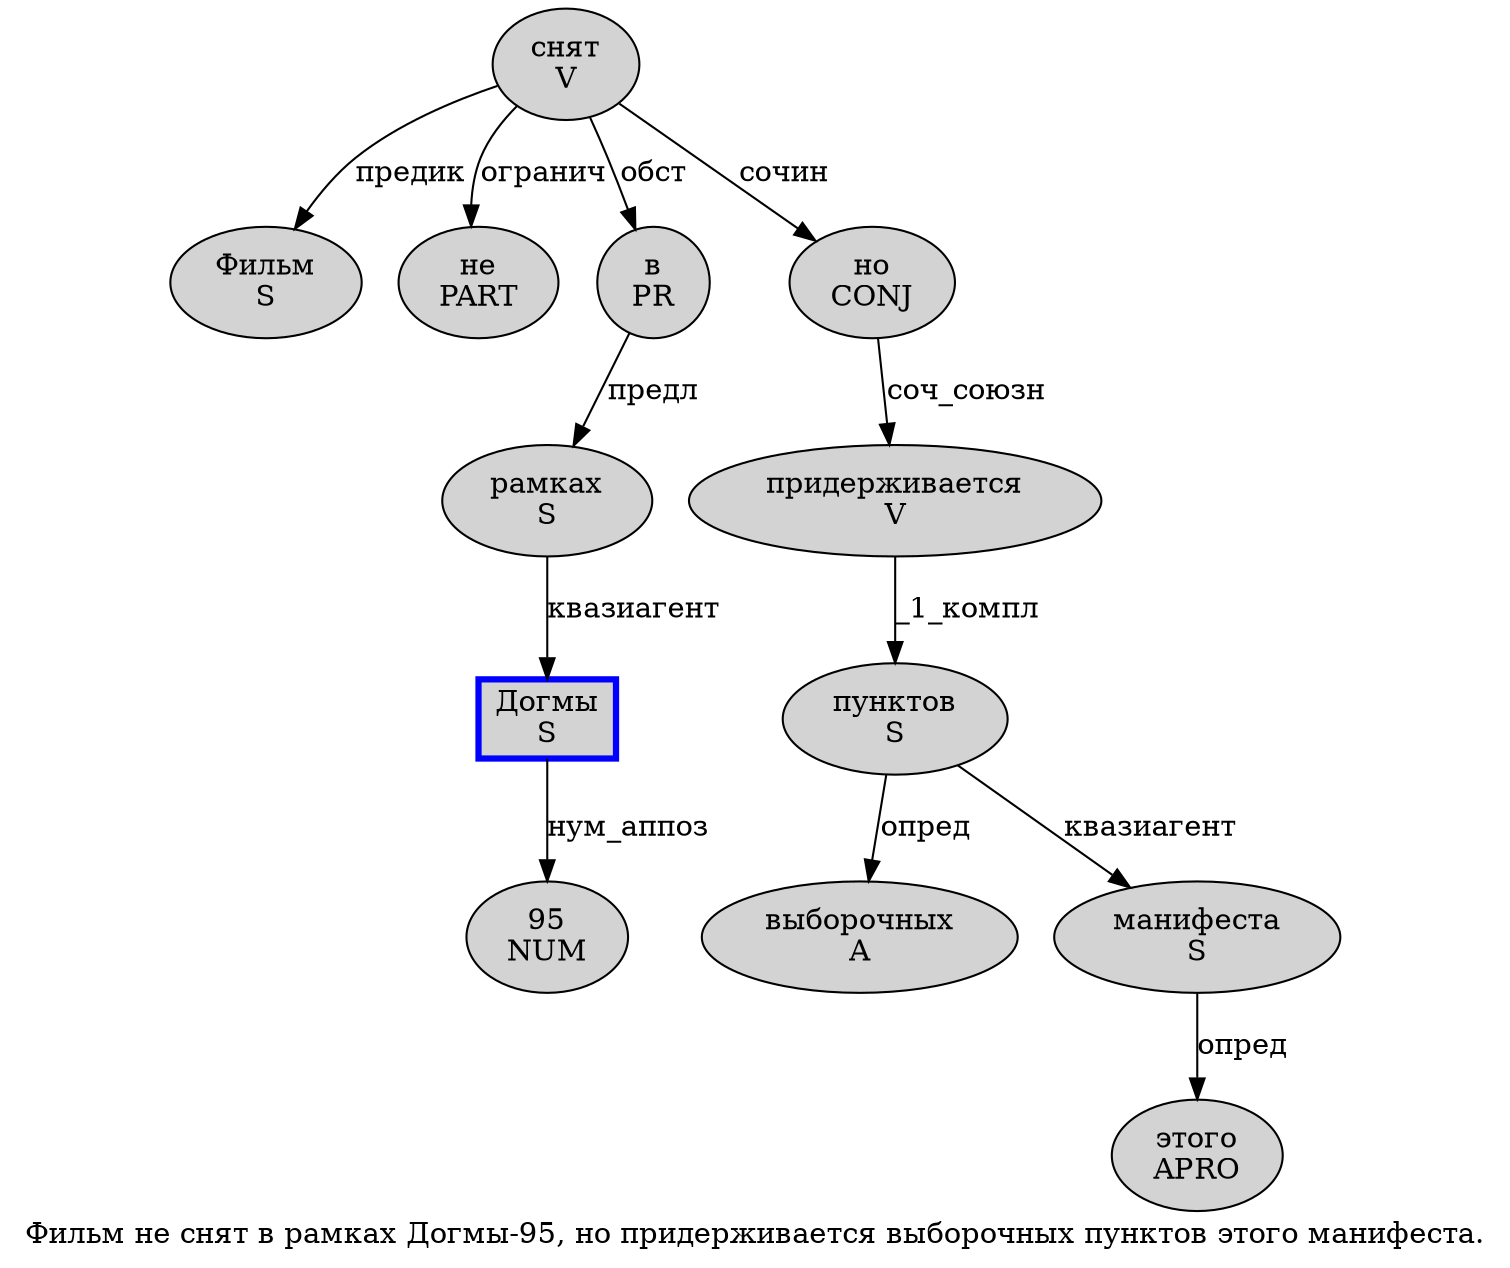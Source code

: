digraph SENTENCE_193 {
	graph [label="Фильм не снят в рамках Догмы-95, но придерживается выборочных пунктов этого манифеста."]
	node [style=filled]
		0 [label="Фильм
S" color="" fillcolor=lightgray penwidth=1 shape=ellipse]
		1 [label="не
PART" color="" fillcolor=lightgray penwidth=1 shape=ellipse]
		2 [label="снят
V" color="" fillcolor=lightgray penwidth=1 shape=ellipse]
		3 [label="в
PR" color="" fillcolor=lightgray penwidth=1 shape=ellipse]
		4 [label="рамках
S" color="" fillcolor=lightgray penwidth=1 shape=ellipse]
		5 [label="Догмы
S" color=blue fillcolor=lightgray penwidth=3 shape=box]
		7 [label="95
NUM" color="" fillcolor=lightgray penwidth=1 shape=ellipse]
		9 [label="но
CONJ" color="" fillcolor=lightgray penwidth=1 shape=ellipse]
		10 [label="придерживается
V" color="" fillcolor=lightgray penwidth=1 shape=ellipse]
		11 [label="выборочных
A" color="" fillcolor=lightgray penwidth=1 shape=ellipse]
		12 [label="пунктов
S" color="" fillcolor=lightgray penwidth=1 shape=ellipse]
		13 [label="этого
APRO" color="" fillcolor=lightgray penwidth=1 shape=ellipse]
		14 [label="манифеста
S" color="" fillcolor=lightgray penwidth=1 shape=ellipse]
			10 -> 12 [label="_1_компл"]
			4 -> 5 [label="квазиагент"]
			9 -> 10 [label="соч_союзн"]
			14 -> 13 [label="опред"]
			12 -> 11 [label="опред"]
			12 -> 14 [label="квазиагент"]
			5 -> 7 [label="нум_аппоз"]
			3 -> 4 [label="предл"]
			2 -> 0 [label="предик"]
			2 -> 1 [label="огранич"]
			2 -> 3 [label="обст"]
			2 -> 9 [label="сочин"]
}